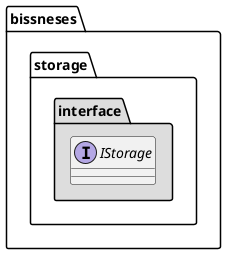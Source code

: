 @startuml
    !startsub interface
        package bissneses.storage.interface #DDDDDD {
            interface IStorage
        }
    !endsub
@enduml